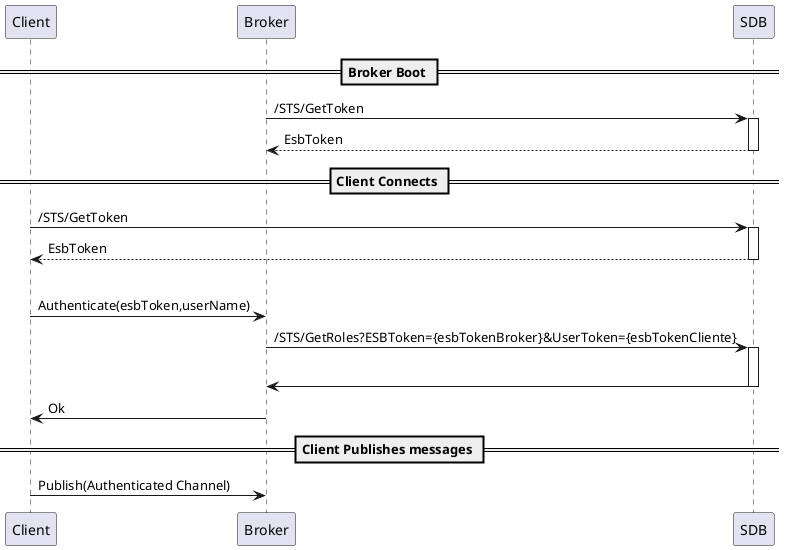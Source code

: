 @startuml

participant Client
participant Broker
participant SDB

== Broker Boot ==

Broker -> SDB: /STS/GetToken
activate SDB
Broker <-- SDB: EsbToken
deactivate SDB


== Client Connects ==

Client -> SDB: /STS/GetToken
activate SDB
Client <-- SDB: EsbToken
deactivate SDB

|||

Client -> Broker: Authenticate(esbToken,userName)



Broker -> SDB: /STS/GetRoles?ESBToken={esbTokenBroker}&UserToken={esbTokenCliente}
activate SDB

|||

Broker <- SDB
deactivate SDB

Client <- Broker: Ok


== Client Publishes messages ==

Client -> Broker: Publish(Authenticated Channel)


@enduml